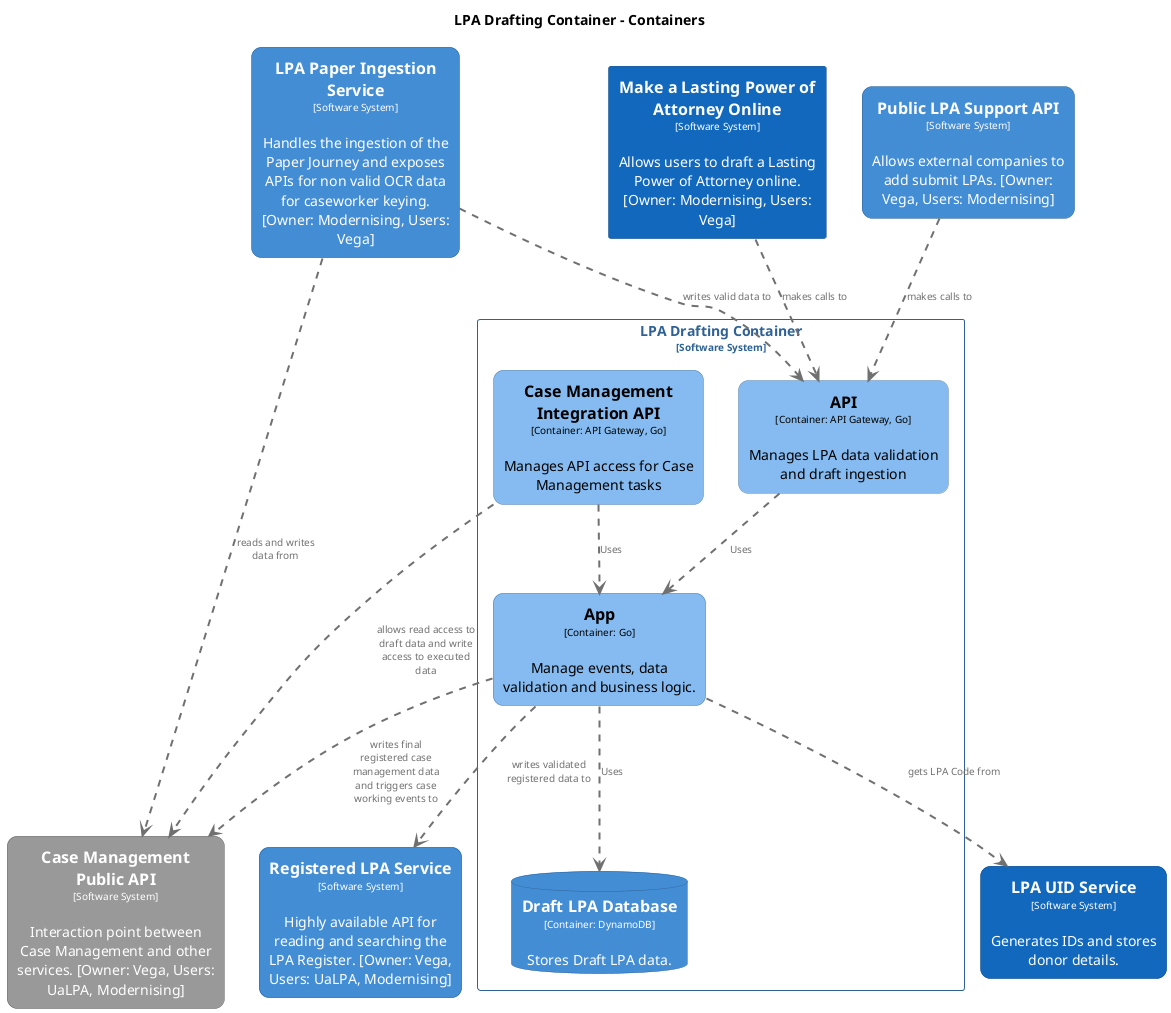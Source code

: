 @startuml
set separator none
title LPA Drafting Container - Containers

top to bottom direction

skinparam {
  shadowing false
  arrowFontSize 10
  defaultTextAlignment center
  wrapWidth 200
  maxMessageSize 100
}

hide stereotype

skinparam rectangle<<LPADraftingContainer.API>> {
  BackgroundColor #85bbf0
  FontColor #000000
  BorderColor #5d82a8
  roundCorner 20
}
skinparam rectangle<<LPADraftingContainer.App>> {
  BackgroundColor #85bbf0
  FontColor #000000
  BorderColor #5d82a8
  roundCorner 20
}
skinparam rectangle<<LPADraftingContainer.CaseManagementIntegrationAPI>> {
  BackgroundColor #85bbf0
  FontColor #000000
  BorderColor #5d82a8
  roundCorner 20
}
skinparam rectangle<<CaseManagementPublicAPI>> {
  BackgroundColor #999999
  FontColor #ffffff
  BorderColor #6b6b6b
  roundCorner 20
}
skinparam database<<LPADraftingContainer.DraftLPADatabase>> {
  BackgroundColor #438dd5
  FontColor #ffffff
  BorderColor #2e6295
}
skinparam rectangle<<LPAPaperIngestionService>> {
  BackgroundColor #438dd5
  FontColor #ffffff
  BorderColor #2e6295
  roundCorner 20
}
skinparam rectangle<<LPAUIDService>> {
  BackgroundColor #1168bd
  FontColor #ffffff
  BorderColor #0b4884
  roundCorner 20
}
skinparam rectangle<<MakeaLastingPowerofAttorneyOnline>> {
  BackgroundColor #1168bd
  FontColor #ffffff
  BorderColor #0b4884
}
skinparam rectangle<<PublicLPASupportAPI>> {
  BackgroundColor #438dd5
  FontColor #ffffff
  BorderColor #2e6295
  roundCorner 20
}
skinparam rectangle<<RegisteredLPAService>> {
  BackgroundColor #438dd5
  FontColor #ffffff
  BorderColor #2e6295
  roundCorner 20
}

rectangle "==LPA Paper Ingestion Service\n<size:10>[Software System]</size>\n\nHandles the ingestion of the Paper Journey and exposes APIs for non valid OCR data for caseworker keying. [Owner: Modernising, Users: Vega]" <<LPAPaperIngestionService>> as LPAPaperIngestionService
rectangle "==LPA UID Service\n<size:10>[Software System]</size>\n\nGenerates IDs and stores donor details." <<LPAUIDService>> as LPAUIDService
rectangle "==Case Management Public API\n<size:10>[Software System]</size>\n\nInteraction point between Case Management and other services. [Owner: Vega, Users: UaLPA, Modernising]" <<CaseManagementPublicAPI>> as CaseManagementPublicAPI
rectangle "==Make a Lasting Power of Attorney Online\n<size:10>[Software System]</size>\n\nAllows users to draft a Lasting Power of Attorney online. [Owner: Modernising, Users: Vega]" <<MakeaLastingPowerofAttorneyOnline>> as MakeaLastingPowerofAttorneyOnline
rectangle "==Registered LPA Service\n<size:10>[Software System]</size>\n\nHighly available API for reading and searching the LPA Register. [Owner: Vega, Users: UaLPA, Modernising]" <<RegisteredLPAService>> as RegisteredLPAService
rectangle "==Public LPA Support API\n<size:10>[Software System]</size>\n\nAllows external companies to add submit LPAs. [Owner: Vega, Users: Modernising]" <<PublicLPASupportAPI>> as PublicLPASupportAPI

rectangle "LPA Drafting Container\n<size:10>[Software System]</size>" <<LPADraftingContainer>> {
  skinparam RectangleBorderColor<<LPADraftingContainer>> #2e6295
  skinparam RectangleFontColor<<LPADraftingContainer>> #2e6295

  database "==Draft LPA Database\n<size:10>[Container: DynamoDB]</size>\n\nStores Draft LPA data." <<LPADraftingContainer.DraftLPADatabase>> as LPADraftingContainer.DraftLPADatabase
  rectangle "==App\n<size:10>[Container: Go]</size>\n\nManage events, data validation and business logic." <<LPADraftingContainer.App>> as LPADraftingContainer.App
  rectangle "==API\n<size:10>[Container: API Gateway, Go]</size>\n\nManages LPA data validation and draft ingestion" <<LPADraftingContainer.API>> as LPADraftingContainer.API
  rectangle "==Case Management Integration API\n<size:10>[Container: API Gateway, Go]</size>\n\nManages API access for Case Management tasks" <<LPADraftingContainer.CaseManagementIntegrationAPI>> as LPADraftingContainer.CaseManagementIntegrationAPI
}

LPADraftingContainer.App .[#707070,thickness=2].> LPADraftingContainer.DraftLPADatabase : "<color:#707070>Uses"
LPADraftingContainer.App .[#707070,thickness=2].> LPAUIDService : "<color:#707070>gets LPA Code from"
LPADraftingContainer.App .[#707070,thickness=2].> RegisteredLPAService : "<color:#707070>writes validated registered data to"
LPADraftingContainer.App .[#707070,thickness=2].> CaseManagementPublicAPI : "<color:#707070>writes final registered case management data and triggers case working events to"
LPADraftingContainer.API .[#707070,thickness=2].> LPADraftingContainer.App : "<color:#707070>Uses"
LPADraftingContainer.CaseManagementIntegrationAPI .[#707070,thickness=2].> LPADraftingContainer.App : "<color:#707070>Uses"
LPADraftingContainer.CaseManagementIntegrationAPI .[#707070,thickness=2].> CaseManagementPublicAPI : "<color:#707070>allows read access to draft data and write access to executed data"
PublicLPASupportAPI .[#707070,thickness=2].> LPADraftingContainer.API : "<color:#707070>makes calls to"
LPAPaperIngestionService .[#707070,thickness=2].> CaseManagementPublicAPI : "<color:#707070>reads and writes data from"
LPAPaperIngestionService .[#707070,thickness=2].> LPADraftingContainer.API : "<color:#707070>writes valid data to"
MakeaLastingPowerofAttorneyOnline .[#707070,thickness=2].> LPADraftingContainer.API : "<color:#707070>makes calls to"
@enduml